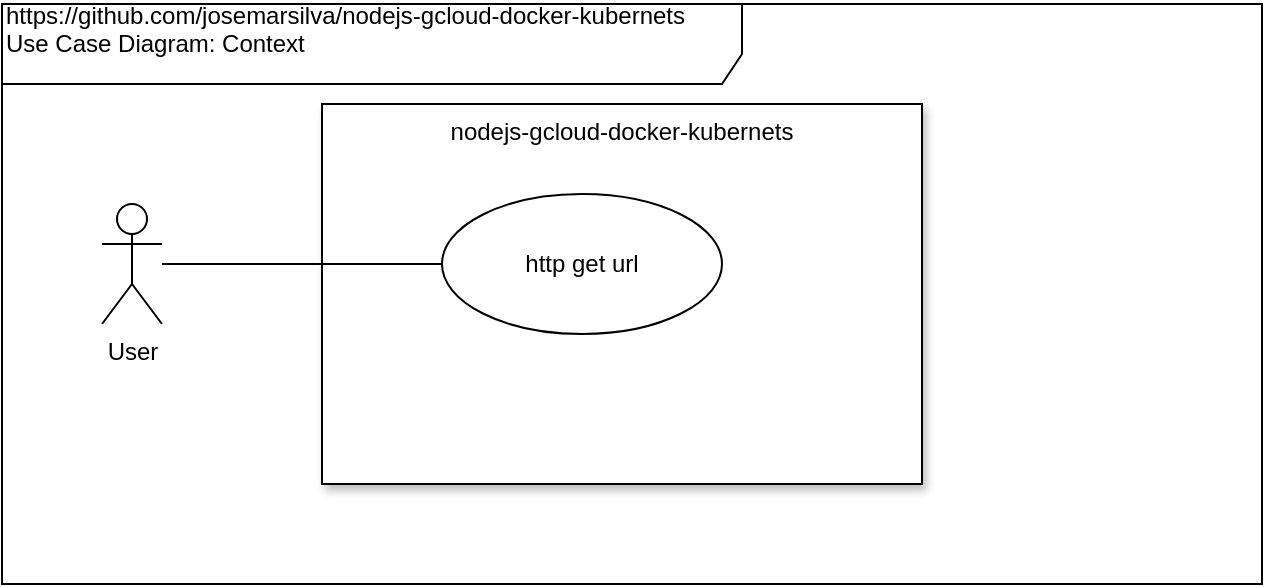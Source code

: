 <mxfile version="10.9.2" type="device"><diagram id="twXAGgissEYEfyD_sMLY" name="Página-1"><mxGraphModel dx="840" dy="536" grid="1" gridSize="10" guides="1" tooltips="1" connect="1" arrows="1" fold="1" page="1" pageScale="1" pageWidth="827" pageHeight="1169" math="0" shadow="0"><root><mxCell id="0"/><mxCell id="1" parent="0"/><mxCell id="rlWt5CdforLxo6fTeplA-2" value="https://github.com/josemarsilva/nodejs-gcloud-docker-kubernets&lt;br&gt;Use Case Diagram: Context&lt;br&gt;&lt;br&gt;" style="shape=umlFrame;whiteSpace=wrap;html=1;width=370;height=40;align=left;" parent="1" vertex="1"><mxGeometry x="10" y="10" width="630" height="290" as="geometry"/></mxCell><mxCell id="lN2srBPSxiYDDm-J9-sf-4" value="nodejs-gcloud-docker-kubernets" style="whiteSpace=wrap;html=1;shadow=1;verticalAlign=top;" vertex="1" parent="1"><mxGeometry x="170" y="60" width="300" height="190" as="geometry"/></mxCell><mxCell id="lN2srBPSxiYDDm-J9-sf-3" style="edgeStyle=orthogonalEdgeStyle;rounded=0;orthogonalLoop=1;jettySize=auto;html=1;endArrow=none;endFill=0;" edge="1" parent="1" source="lN2srBPSxiYDDm-J9-sf-1" target="lN2srBPSxiYDDm-J9-sf-2"><mxGeometry relative="1" as="geometry"/></mxCell><mxCell id="lN2srBPSxiYDDm-J9-sf-1" value="User" style="shape=umlActor;verticalLabelPosition=bottom;labelBackgroundColor=#ffffff;verticalAlign=top;html=1;" vertex="1" parent="1"><mxGeometry x="60" y="110" width="30" height="60" as="geometry"/></mxCell><mxCell id="lN2srBPSxiYDDm-J9-sf-2" value="http get url&lt;br&gt;" style="ellipse;whiteSpace=wrap;html=1;" vertex="1" parent="1"><mxGeometry x="230" y="105" width="140" height="70" as="geometry"/></mxCell></root></mxGraphModel></diagram></mxfile>